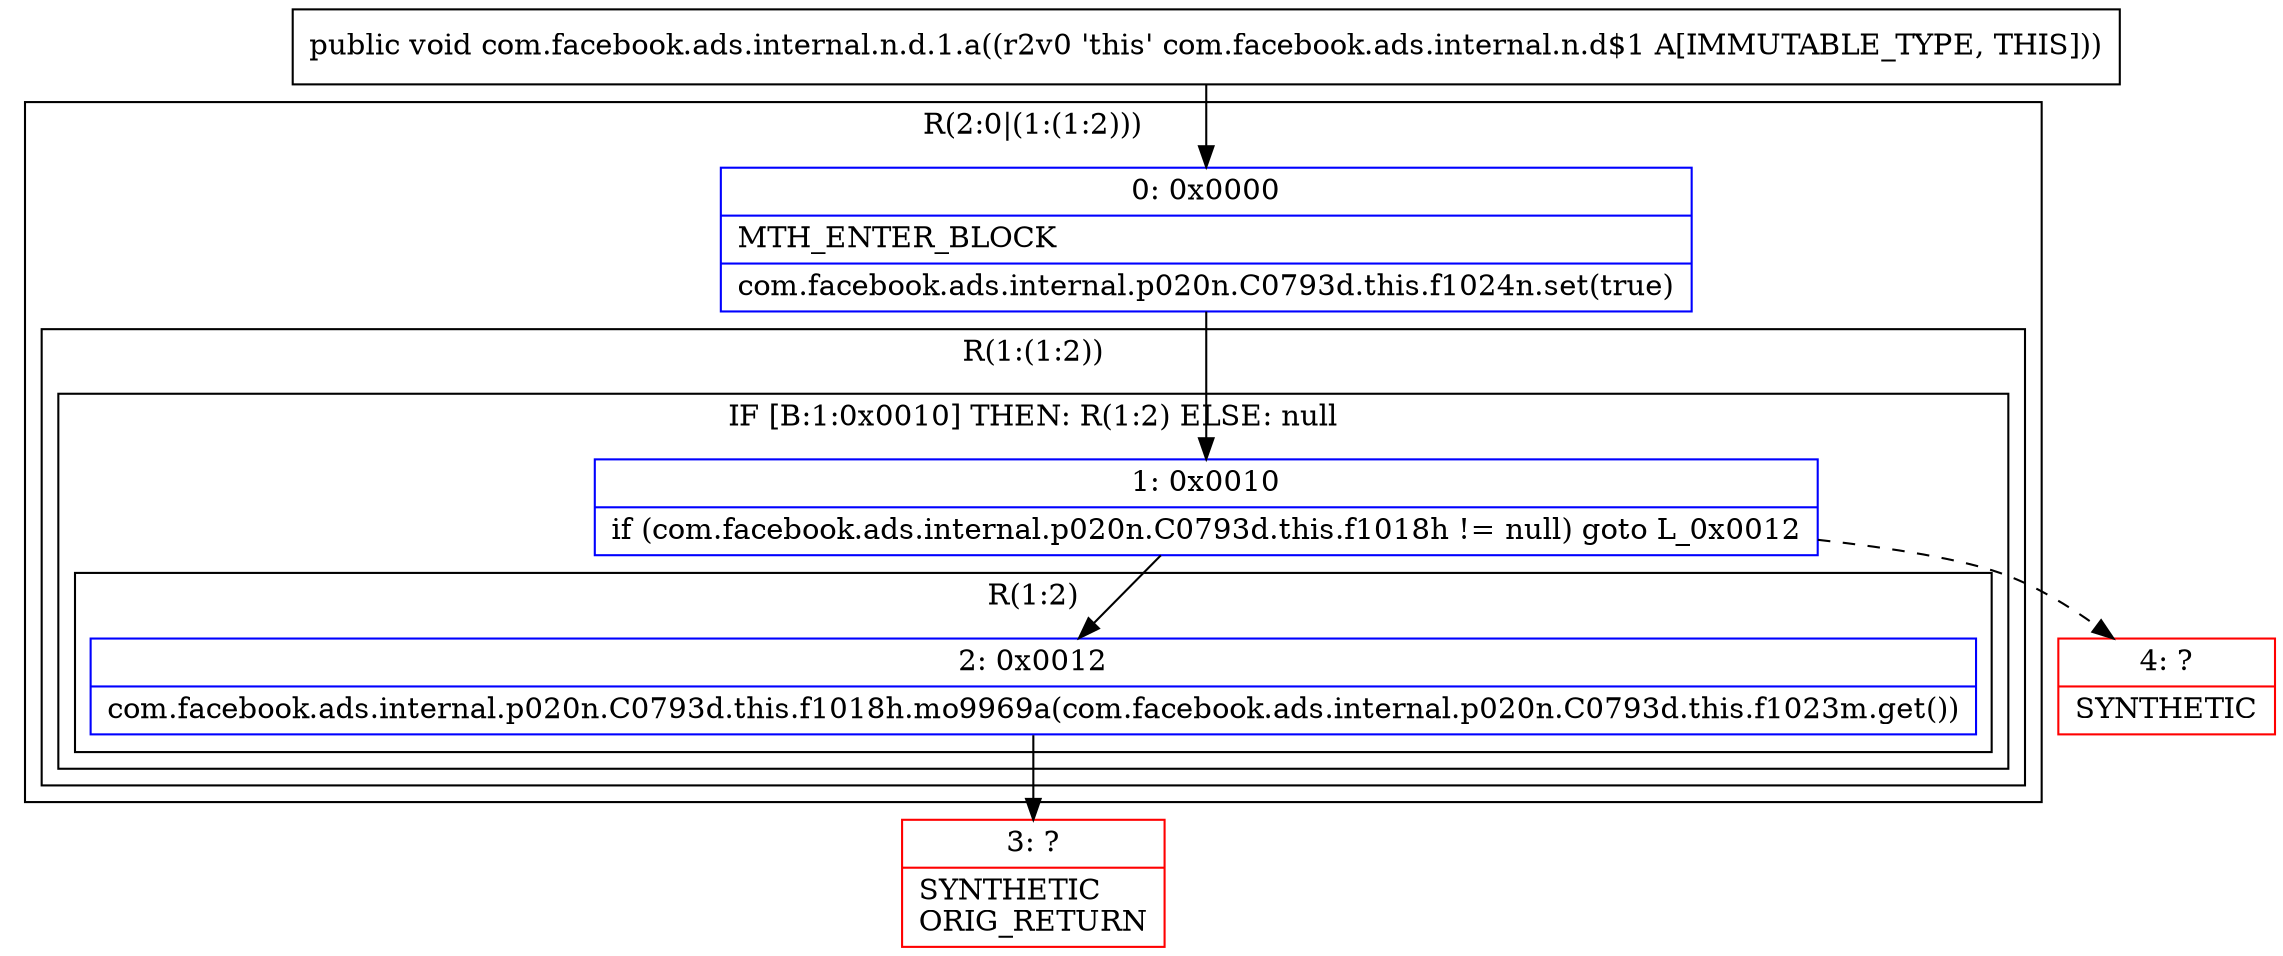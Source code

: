 digraph "CFG forcom.facebook.ads.internal.n.d.1.a()V" {
subgraph cluster_Region_1812260052 {
label = "R(2:0|(1:(1:2)))";
node [shape=record,color=blue];
Node_0 [shape=record,label="{0\:\ 0x0000|MTH_ENTER_BLOCK\l|com.facebook.ads.internal.p020n.C0793d.this.f1024n.set(true)\l}"];
subgraph cluster_Region_652100150 {
label = "R(1:(1:2))";
node [shape=record,color=blue];
subgraph cluster_IfRegion_1948251990 {
label = "IF [B:1:0x0010] THEN: R(1:2) ELSE: null";
node [shape=record,color=blue];
Node_1 [shape=record,label="{1\:\ 0x0010|if (com.facebook.ads.internal.p020n.C0793d.this.f1018h != null) goto L_0x0012\l}"];
subgraph cluster_Region_1052959058 {
label = "R(1:2)";
node [shape=record,color=blue];
Node_2 [shape=record,label="{2\:\ 0x0012|com.facebook.ads.internal.p020n.C0793d.this.f1018h.mo9969a(com.facebook.ads.internal.p020n.C0793d.this.f1023m.get())\l}"];
}
}
}
}
Node_3 [shape=record,color=red,label="{3\:\ ?|SYNTHETIC\lORIG_RETURN\l}"];
Node_4 [shape=record,color=red,label="{4\:\ ?|SYNTHETIC\l}"];
MethodNode[shape=record,label="{public void com.facebook.ads.internal.n.d.1.a((r2v0 'this' com.facebook.ads.internal.n.d$1 A[IMMUTABLE_TYPE, THIS])) }"];
MethodNode -> Node_0;
Node_0 -> Node_1;
Node_1 -> Node_2;
Node_1 -> Node_4[style=dashed];
Node_2 -> Node_3;
}

